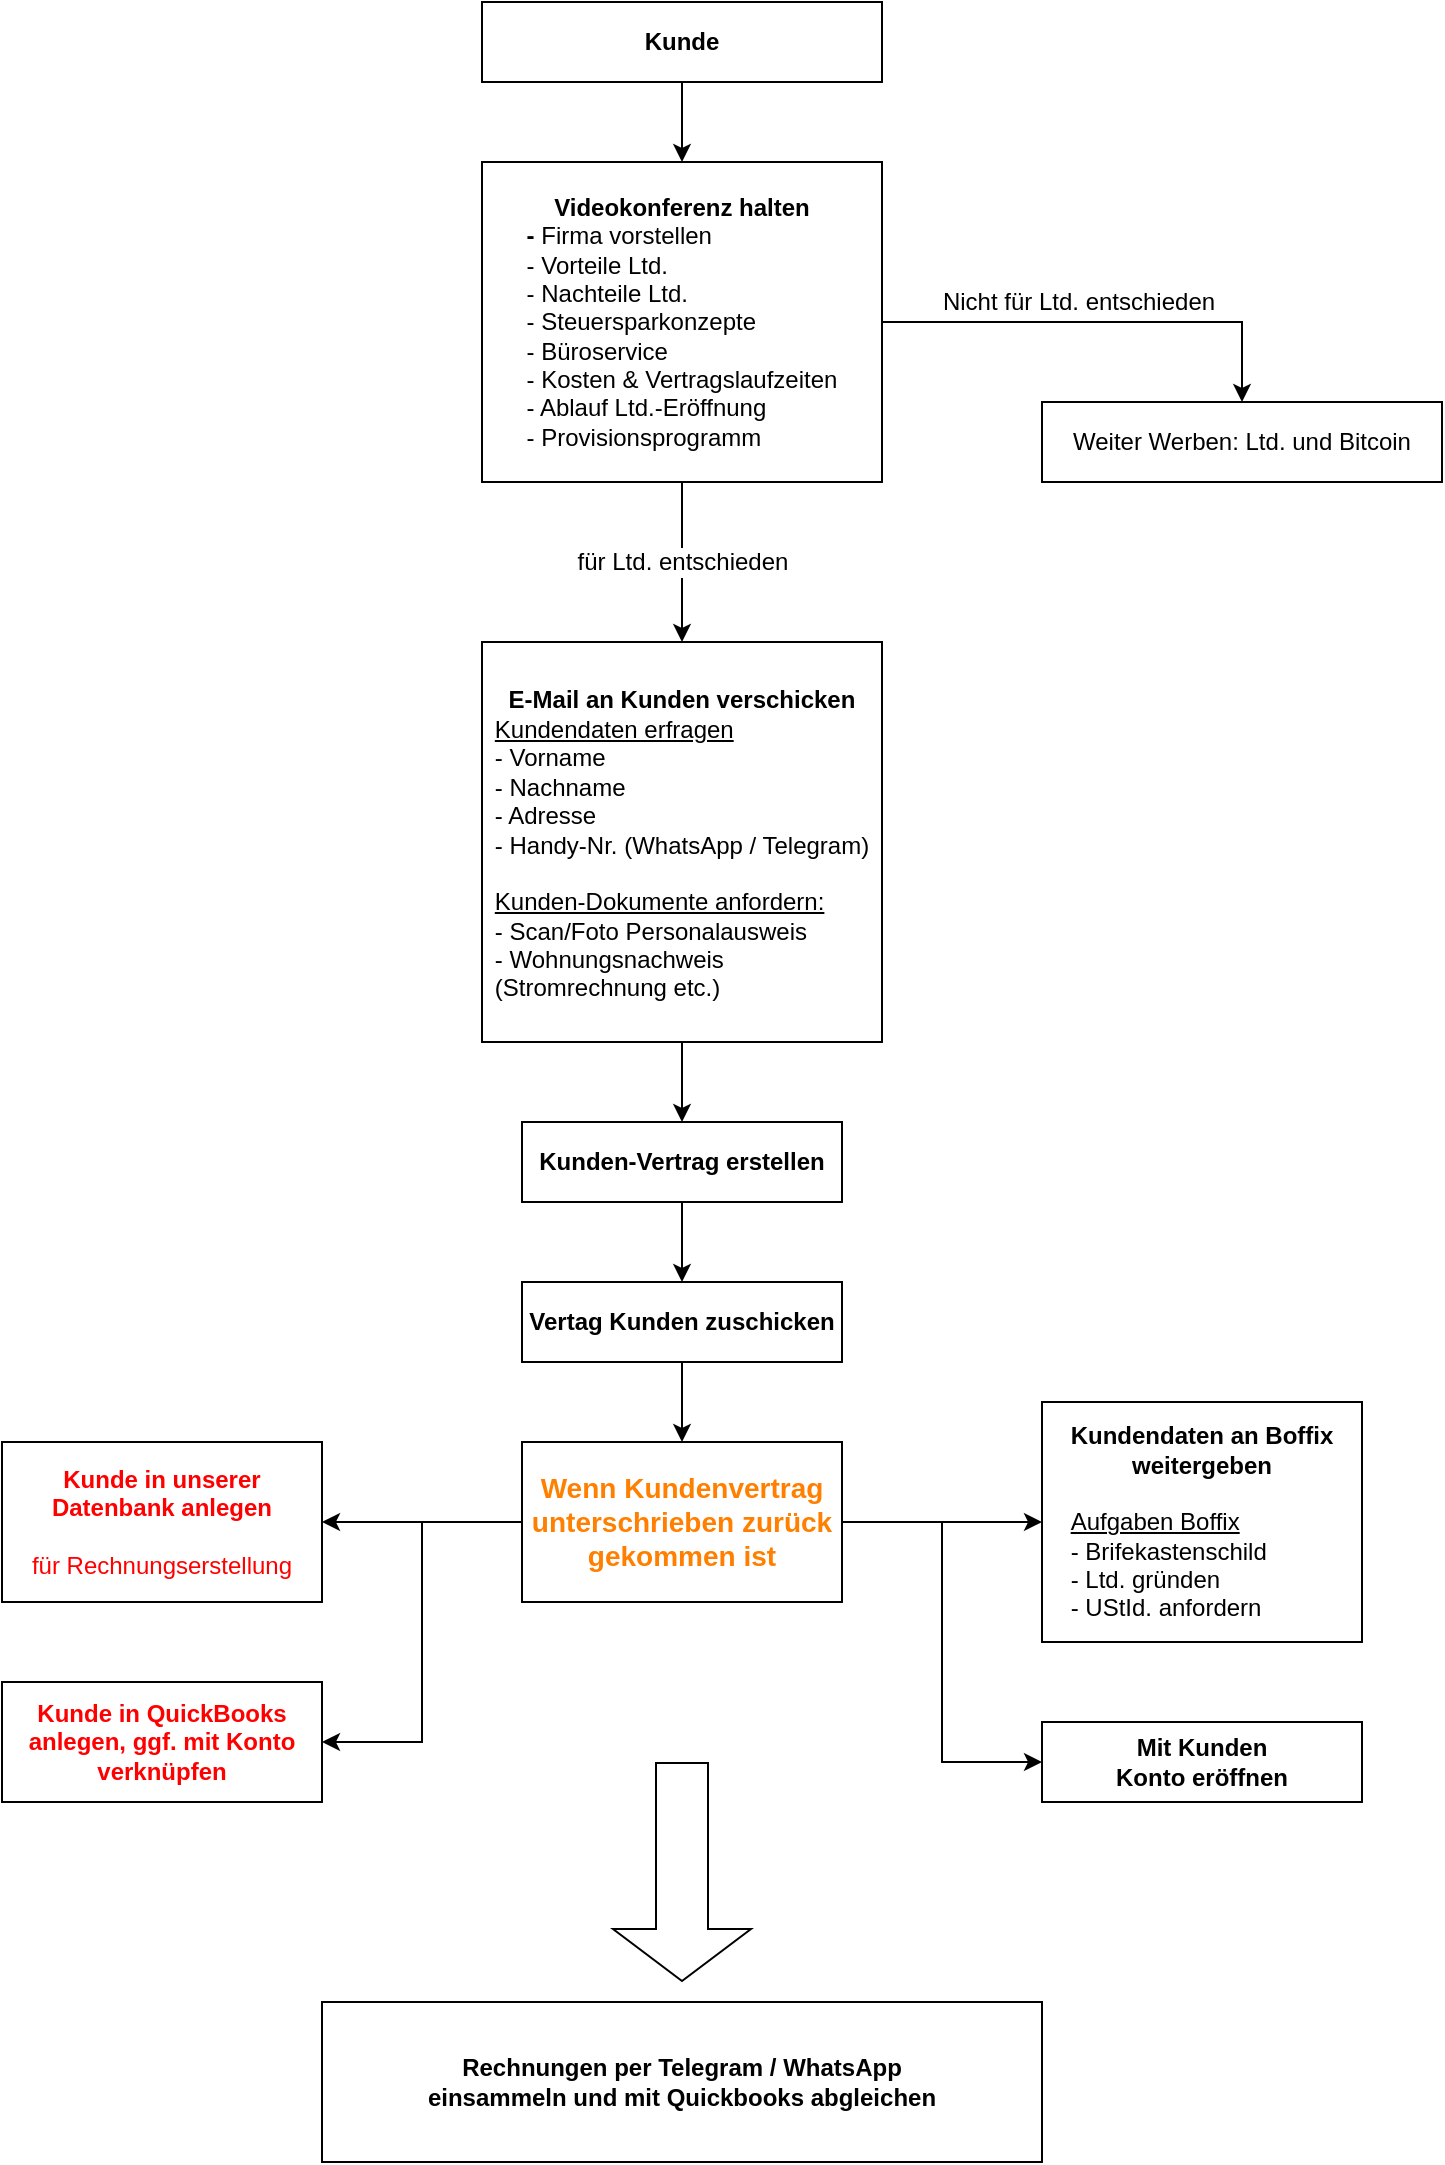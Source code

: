 <mxfile version="20.8.23" type="github">
  <diagram name="Seite-1" id="O6X6owak-KxjnDkndxaL">
    <mxGraphModel dx="1320" dy="1923" grid="1" gridSize="10" guides="1" tooltips="1" connect="1" arrows="1" fold="1" page="1" pageScale="1" pageWidth="827" pageHeight="1169" math="0" shadow="0">
      <root>
        <mxCell id="0" />
        <mxCell id="1" parent="0" />
        <mxCell id="pdj2C71loEkQCJ0KdB5L-4" value="&lt;b&gt;Kunde&lt;/b&gt;" style="rounded=0;whiteSpace=wrap;html=1;" vertex="1" parent="1">
          <mxGeometry x="320" y="-40" width="200" height="40" as="geometry" />
        </mxCell>
        <mxCell id="pdj2C71loEkQCJ0KdB5L-5" value="" style="endArrow=classic;html=1;rounded=0;exitX=0.5;exitY=1;exitDx=0;exitDy=0;" edge="1" parent="1" source="pdj2C71loEkQCJ0KdB5L-4" target="pdj2C71loEkQCJ0KdB5L-6">
          <mxGeometry width="50" height="50" relative="1" as="geometry">
            <mxPoint x="450" y="410" as="sourcePoint" />
            <mxPoint x="460" y="160" as="targetPoint" />
          </mxGeometry>
        </mxCell>
        <mxCell id="pdj2C71loEkQCJ0KdB5L-45" value="" style="edgeStyle=orthogonalEdgeStyle;rounded=0;orthogonalLoop=1;jettySize=auto;html=1;fontSize=12;entryX=0.5;entryY=0;entryDx=0;entryDy=0;" edge="1" parent="1" source="pdj2C71loEkQCJ0KdB5L-6" target="pdj2C71loEkQCJ0KdB5L-41">
          <mxGeometry relative="1" as="geometry" />
        </mxCell>
        <mxCell id="pdj2C71loEkQCJ0KdB5L-47" value="für Ltd. entschieden" style="edgeLabel;html=1;align=center;verticalAlign=middle;resizable=0;points=[];fontSize=12;" vertex="1" connectable="0" parent="pdj2C71loEkQCJ0KdB5L-45">
          <mxGeometry x="-0.3" relative="1" as="geometry">
            <mxPoint y="12" as="offset" />
          </mxGeometry>
        </mxCell>
        <mxCell id="pdj2C71loEkQCJ0KdB5L-46" value="" style="edgeStyle=orthogonalEdgeStyle;rounded=0;orthogonalLoop=1;jettySize=auto;html=1;fontSize=12;entryX=0.5;entryY=0;entryDx=0;entryDy=0;" edge="1" parent="1" source="pdj2C71loEkQCJ0KdB5L-6" target="pdj2C71loEkQCJ0KdB5L-12">
          <mxGeometry relative="1" as="geometry" />
        </mxCell>
        <mxCell id="pdj2C71loEkQCJ0KdB5L-48" value="Nicht für Ltd. entschieden" style="edgeLabel;html=1;align=center;verticalAlign=middle;resizable=0;points=[];fontSize=12;" vertex="1" connectable="0" parent="pdj2C71loEkQCJ0KdB5L-46">
          <mxGeometry x="-0.111" y="3" relative="1" as="geometry">
            <mxPoint y="-7" as="offset" />
          </mxGeometry>
        </mxCell>
        <mxCell id="pdj2C71loEkQCJ0KdB5L-6" value="&lt;div&gt;&lt;b&gt;Videokonferenz halten&lt;br&gt;&lt;/b&gt;&lt;/div&gt;&lt;div align=&quot;left&quot;&gt;&lt;b&gt;- &lt;/b&gt;Firma vorstellen&lt;/div&gt;&lt;div align=&quot;left&quot;&gt;- Vorteile Ltd.&lt;/div&gt;&lt;div align=&quot;left&quot;&gt;- Nachteile Ltd.&lt;/div&gt;&lt;div align=&quot;left&quot;&gt;- Steuersparkonzepte&lt;/div&gt;&lt;div align=&quot;left&quot;&gt;- Büroservice&lt;/div&gt;&lt;div align=&quot;left&quot;&gt;- Kosten &amp;amp; Vertragslaufzeiten&lt;br&gt;&lt;/div&gt;&lt;div align=&quot;left&quot;&gt;- Ablauf Ltd.-Eröffnung&lt;/div&gt;&lt;div align=&quot;left&quot;&gt;- Provisionsprogramm&lt;/div&gt;" style="rounded=0;whiteSpace=wrap;html=1;" vertex="1" parent="1">
          <mxGeometry x="320" y="40" width="200" height="160" as="geometry" />
        </mxCell>
        <mxCell id="pdj2C71loEkQCJ0KdB5L-12" value="Weiter Werben: Ltd. und Bitcoin" style="rounded=0;whiteSpace=wrap;html=1;" vertex="1" parent="1">
          <mxGeometry x="600" y="160" width="200" height="40" as="geometry" />
        </mxCell>
        <mxCell id="pdj2C71loEkQCJ0KdB5L-72" value="" style="edgeStyle=orthogonalEdgeStyle;rounded=0;orthogonalLoop=1;jettySize=auto;html=1;fontSize=12;fontColor=#000000;" edge="1" parent="1" source="pdj2C71loEkQCJ0KdB5L-31" target="pdj2C71loEkQCJ0KdB5L-68">
          <mxGeometry relative="1" as="geometry" />
        </mxCell>
        <mxCell id="pdj2C71loEkQCJ0KdB5L-31" value="&lt;b&gt;Kunden-Vertrag erstellen&lt;/b&gt;" style="rounded=0;whiteSpace=wrap;html=1;" vertex="1" parent="1">
          <mxGeometry x="340" y="520" width="160" height="40" as="geometry" />
        </mxCell>
        <mxCell id="pdj2C71loEkQCJ0KdB5L-44" value="" style="edgeStyle=orthogonalEdgeStyle;rounded=0;orthogonalLoop=1;jettySize=auto;html=1;fontSize=12;" edge="1" parent="1" source="pdj2C71loEkQCJ0KdB5L-41" target="pdj2C71loEkQCJ0KdB5L-31">
          <mxGeometry relative="1" as="geometry" />
        </mxCell>
        <mxCell id="pdj2C71loEkQCJ0KdB5L-41" value="&lt;div align=&quot;center&quot;&gt;&lt;b&gt;&lt;font style=&quot;font-size: 13px;&quot;&gt;&lt;font style=&quot;font-size: 14px;&quot;&gt;&lt;font style=&quot;font-size: 13px;&quot;&gt;&lt;font style=&quot;font-size: 12px;&quot;&gt;E-Mail an Kunden verschicken&lt;br&gt;&lt;/font&gt;&lt;/font&gt;&lt;/font&gt;&lt;/font&gt;&lt;/b&gt;&lt;/div&gt;&lt;div align=&quot;left&quot;&gt;&lt;u&gt;Kundendaten erfragen&lt;/u&gt;&lt;/div&gt;&lt;div align=&quot;left&quot;&gt;- Vorname&lt;/div&gt;&lt;div align=&quot;left&quot;&gt;- Nachname&lt;/div&gt;&lt;div align=&quot;left&quot;&gt;- Adresse&lt;/div&gt;&lt;div align=&quot;left&quot;&gt;- Handy-Nr. (WhatsApp / Telegram)&lt;/div&gt;&lt;div align=&quot;left&quot;&gt;&lt;br&gt;&lt;/div&gt;&lt;div align=&quot;left&quot;&gt;&lt;u&gt;Kunden-Dokumente anfordern:&lt;/u&gt;&lt;/div&gt;&lt;div align=&quot;left&quot;&gt;- Scan/Foto Personalausweis&lt;/div&gt;&lt;div align=&quot;left&quot;&gt;- Wohnungsnachweis&lt;/div&gt;&lt;div align=&quot;left&quot;&gt;(Stromrechnung etc.)&lt;br&gt;&lt;/div&gt;" style="rounded=0;whiteSpace=wrap;html=1;" vertex="1" parent="1">
          <mxGeometry x="320" y="280" width="200" height="200" as="geometry" />
        </mxCell>
        <mxCell id="pdj2C71loEkQCJ0KdB5L-52" value="&lt;div&gt;&lt;b&gt;Kundendaten an Boffix&lt;/b&gt;&lt;/div&gt;&lt;div&gt;&lt;b&gt;weitergeben&lt;/b&gt;&lt;/div&gt;&lt;div&gt;&lt;br&gt;&lt;/div&gt;&lt;div align=&quot;left&quot;&gt;&lt;u&gt;Aufgaben Boffix&lt;br&gt;&lt;/u&gt;&lt;/div&gt;&lt;div align=&quot;left&quot;&gt;- Brifekastenschild&lt;/div&gt;&lt;div align=&quot;left&quot;&gt;- Ltd. gründen&lt;/div&gt;&lt;div align=&quot;left&quot;&gt;- UStId. anfordern&lt;br&gt;&lt;/div&gt;" style="whiteSpace=wrap;html=1;rounded=0;" vertex="1" parent="1">
          <mxGeometry x="600" y="660" width="160" height="120" as="geometry" />
        </mxCell>
        <mxCell id="pdj2C71loEkQCJ0KdB5L-54" value="&lt;div&gt;&lt;b&gt;Mit Kunden &lt;br&gt;&lt;/b&gt;&lt;/div&gt;&lt;div&gt;&lt;b&gt;Konto eröffnen&lt;/b&gt;&lt;/div&gt;" style="whiteSpace=wrap;html=1;rounded=0;" vertex="1" parent="1">
          <mxGeometry x="600" y="820" width="160" height="40" as="geometry" />
        </mxCell>
        <mxCell id="pdj2C71loEkQCJ0KdB5L-57" value="&lt;div&gt;&lt;b&gt;Kunde in unserer&lt;/b&gt;&lt;/div&gt;&lt;div&gt;&lt;b&gt;Datenbank anlegen&lt;/b&gt;&lt;/div&gt;&lt;div&gt;&lt;br&gt;&lt;/div&gt;&lt;div&gt;für Rechnungserstellung&lt;b&gt;&lt;br&gt;&lt;/b&gt;&lt;/div&gt;" style="rounded=0;whiteSpace=wrap;html=1;fontSize=12;fontColor=#ff0000;" vertex="1" parent="1">
          <mxGeometry x="80" y="680" width="160" height="80" as="geometry" />
        </mxCell>
        <mxCell id="pdj2C71loEkQCJ0KdB5L-58" value="&lt;b&gt;Kunde in QuickBooks anlegen, ggf. mit Konto verknüpfen&lt;/b&gt;" style="rounded=0;whiteSpace=wrap;html=1;fontSize=12;fontColor=#FF0000;" vertex="1" parent="1">
          <mxGeometry x="80" y="800" width="160" height="60" as="geometry" />
        </mxCell>
        <mxCell id="pdj2C71loEkQCJ0KdB5L-65" value="" style="shape=flexArrow;endArrow=classic;html=1;rounded=0;fontSize=12;fontColor=#FF0000;endWidth=42;endSize=8.33;width=26;" edge="1" parent="1">
          <mxGeometry width="50" height="50" relative="1" as="geometry">
            <mxPoint x="420" y="840" as="sourcePoint" />
            <mxPoint x="420" y="950" as="targetPoint" />
          </mxGeometry>
        </mxCell>
        <mxCell id="pdj2C71loEkQCJ0KdB5L-67" value="&lt;div&gt;&lt;b&gt;&lt;font color=&quot;#000000&quot;&gt;Rechnungen per Telegram / WhatsApp &lt;br&gt;&lt;/font&gt;&lt;/b&gt;&lt;/div&gt;&lt;div&gt;&lt;b&gt;&lt;font color=&quot;#000000&quot;&gt;einsammeln und mit Quickbooks abgleichen&lt;/font&gt;&lt;/b&gt;&lt;/div&gt;" style="rounded=0;whiteSpace=wrap;html=1;fontSize=12;fontColor=#FF0000;" vertex="1" parent="1">
          <mxGeometry x="240" y="960" width="360" height="80" as="geometry" />
        </mxCell>
        <mxCell id="pdj2C71loEkQCJ0KdB5L-74" value="" style="edgeStyle=orthogonalEdgeStyle;rounded=0;orthogonalLoop=1;jettySize=auto;html=1;fontSize=12;fontColor=#000000;" edge="1" parent="1" source="pdj2C71loEkQCJ0KdB5L-68" target="pdj2C71loEkQCJ0KdB5L-73">
          <mxGeometry relative="1" as="geometry" />
        </mxCell>
        <mxCell id="pdj2C71loEkQCJ0KdB5L-68" value="&lt;b&gt;Vertag Kunden zuschicken&lt;/b&gt;" style="rounded=0;whiteSpace=wrap;html=1;fontSize=12;fontColor=#000000;" vertex="1" parent="1">
          <mxGeometry x="340" y="600" width="160" height="40" as="geometry" />
        </mxCell>
        <mxCell id="pdj2C71loEkQCJ0KdB5L-77" value="" style="edgeStyle=orthogonalEdgeStyle;rounded=0;orthogonalLoop=1;jettySize=auto;html=1;fontSize=14;fontColor=#FF8000;" edge="1" parent="1" source="pdj2C71loEkQCJ0KdB5L-73" target="pdj2C71loEkQCJ0KdB5L-57">
          <mxGeometry relative="1" as="geometry" />
        </mxCell>
        <mxCell id="pdj2C71loEkQCJ0KdB5L-79" value="" style="edgeStyle=orthogonalEdgeStyle;rounded=0;orthogonalLoop=1;jettySize=auto;html=1;fontSize=14;fontColor=#FF8000;entryX=1;entryY=0.5;entryDx=0;entryDy=0;" edge="1" parent="1" source="pdj2C71loEkQCJ0KdB5L-73" target="pdj2C71loEkQCJ0KdB5L-58">
          <mxGeometry relative="1" as="geometry">
            <mxPoint x="420" y="840" as="targetPoint" />
          </mxGeometry>
        </mxCell>
        <mxCell id="pdj2C71loEkQCJ0KdB5L-80" value="" style="edgeStyle=orthogonalEdgeStyle;rounded=0;orthogonalLoop=1;jettySize=auto;html=1;fontSize=14;fontColor=#FF8000;" edge="1" parent="1" source="pdj2C71loEkQCJ0KdB5L-73" target="pdj2C71loEkQCJ0KdB5L-52">
          <mxGeometry relative="1" as="geometry" />
        </mxCell>
        <mxCell id="pdj2C71loEkQCJ0KdB5L-82" value="" style="edgeStyle=orthogonalEdgeStyle;rounded=0;orthogonalLoop=1;jettySize=auto;html=1;fontSize=14;fontColor=#FF8000;entryX=0;entryY=0.5;entryDx=0;entryDy=0;" edge="1" parent="1" source="pdj2C71loEkQCJ0KdB5L-73" target="pdj2C71loEkQCJ0KdB5L-54">
          <mxGeometry relative="1" as="geometry">
            <mxPoint x="420" y="840" as="targetPoint" />
          </mxGeometry>
        </mxCell>
        <mxCell id="pdj2C71loEkQCJ0KdB5L-73" value="&lt;b style=&quot;font-size: 14px;&quot;&gt;Wenn Kundenvertrag unterschrieben zurück gekommen ist&lt;br style=&quot;font-size: 14px;&quot;&gt;&lt;/b&gt;" style="rounded=0;whiteSpace=wrap;html=1;fontSize=14;fontColor=#FF8000;" vertex="1" parent="1">
          <mxGeometry x="340" y="680" width="160" height="80" as="geometry" />
        </mxCell>
      </root>
    </mxGraphModel>
  </diagram>
</mxfile>
